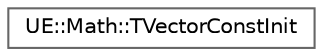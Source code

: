 digraph "Graphical Class Hierarchy"
{
 // INTERACTIVE_SVG=YES
 // LATEX_PDF_SIZE
  bgcolor="transparent";
  edge [fontname=Helvetica,fontsize=10,labelfontname=Helvetica,labelfontsize=10];
  node [fontname=Helvetica,fontsize=10,shape=box,height=0.2,width=0.4];
  rankdir="LR";
  Node0 [id="Node000000",label="UE::Math::TVectorConstInit",height=0.2,width=0.4,color="grey40", fillcolor="white", style="filled",URL="$df/d69/structUE_1_1Math_1_1TVectorConstInit.html",tooltip=" "];
}
